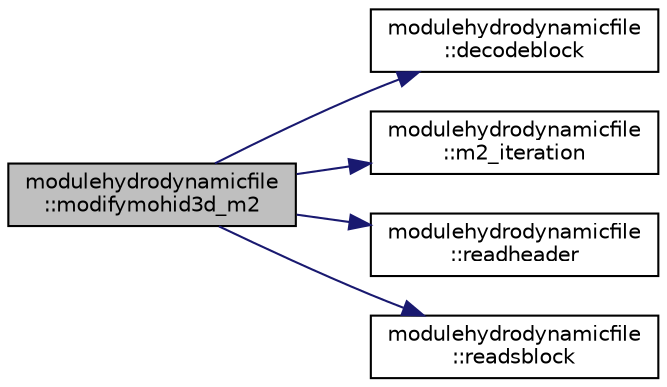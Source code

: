 digraph "modulehydrodynamicfile::modifymohid3d_m2"
{
 // LATEX_PDF_SIZE
  edge [fontname="Helvetica",fontsize="10",labelfontname="Helvetica",labelfontsize="10"];
  node [fontname="Helvetica",fontsize="10",shape=record];
  rankdir="LR";
  Node1 [label="modulehydrodynamicfile\l::modifymohid3d_m2",height=0.2,width=0.4,color="black", fillcolor="grey75", style="filled", fontcolor="black",tooltip=" "];
  Node1 -> Node2 [color="midnightblue",fontsize="10",style="solid",fontname="Helvetica"];
  Node2 [label="modulehydrodynamicfile\l::decodeblock",height=0.2,width=0.4,color="black", fillcolor="white", style="filled",URL="$namespacemodulehydrodynamicfile.html#ae7f1a97acd1cc5b22e6ff9e638243e70",tooltip=" "];
  Node1 -> Node3 [color="midnightblue",fontsize="10",style="solid",fontname="Helvetica"];
  Node3 [label="modulehydrodynamicfile\l::m2_iteration",height=0.2,width=0.4,color="black", fillcolor="white", style="filled",URL="$namespacemodulehydrodynamicfile.html#a5a3a54142c84c39924e24d98da9014ae",tooltip=" "];
  Node1 -> Node4 [color="midnightblue",fontsize="10",style="solid",fontname="Helvetica"];
  Node4 [label="modulehydrodynamicfile\l::readheader",height=0.2,width=0.4,color="black", fillcolor="white", style="filled",URL="$namespacemodulehydrodynamicfile.html#a6d9975e28fbe49117eab154fe46cdeca",tooltip=" "];
  Node1 -> Node5 [color="midnightblue",fontsize="10",style="solid",fontname="Helvetica"];
  Node5 [label="modulehydrodynamicfile\l::readsblock",height=0.2,width=0.4,color="black", fillcolor="white", style="filled",URL="$namespacemodulehydrodynamicfile.html#a51ac7b78492e92f6633e4889f1a47052",tooltip=" "];
}

